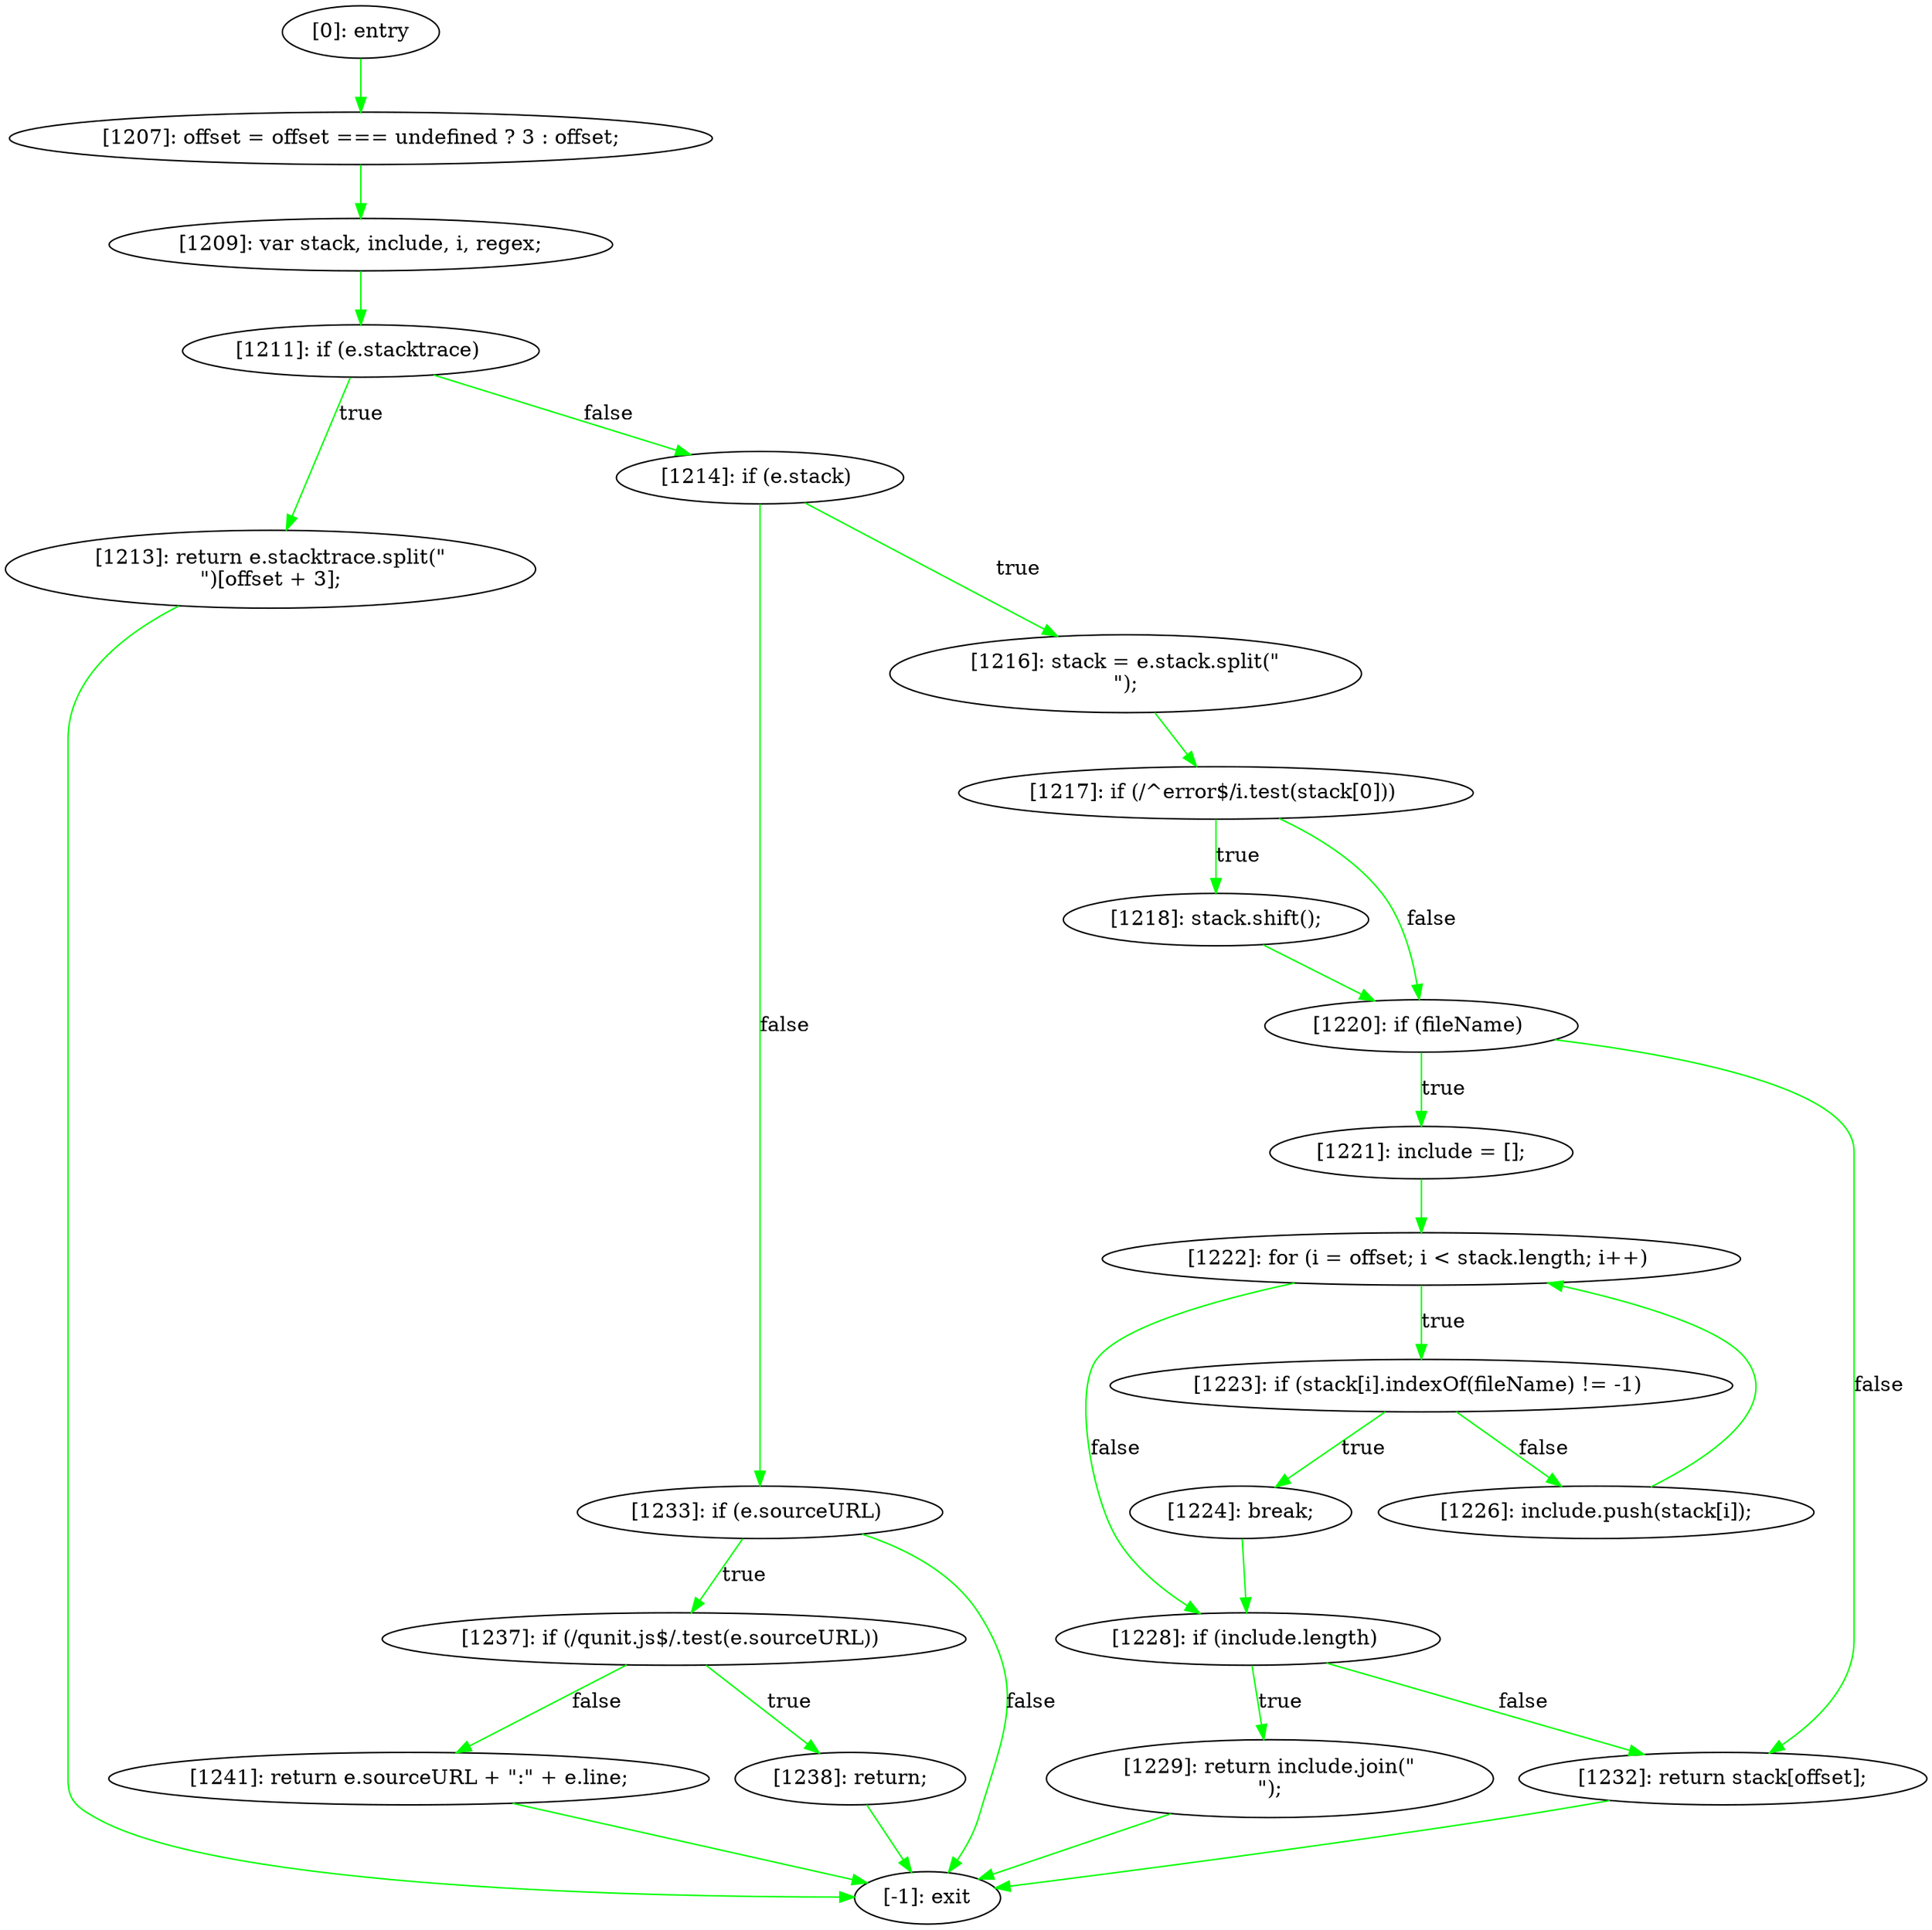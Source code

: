 digraph {
"0" [label="[1207]: offset = offset === undefined ? 3 : offset;\n"] 
"1" [label="[1233]: if (e.sourceURL) "] 
"2" [label="[1221]: include = [];\n"] 
"3" [label="[1218]: stack.shift();\n"] 
"4" [label="[1224]: break;\n"] 
"5" [label="[1209]: var stack, include, i, regex;\n"] 
"6" [label="[1213]: return e.stacktrace.split(\"\n\")[offset + 3];\n"] 
"7" [label="[1211]: if (e.stacktrace) "] 
"8" [label="[1220]: if (fileName) "] 
"9" [label="[1229]: return include.join(\"\n\");\n"] 
"10" [label="[1222]: for (i = offset; i < stack.length; i++) "] 
"11" [label="[1241]: return e.sourceURL + \":\" + e.line;\n"] 
"12" [label="[1228]: if (include.length) "] 
"13" [label="[1217]: if (/^error$/i.test(stack[0])) "] 
"14" [label="[1238]: return;\n"] 
"15" [label="[1237]: if (/qunit.js$/.test(e.sourceURL)) "] 
"16" [label="[1232]: return stack[offset];\n"] 
"17" [label="[1223]: if (stack[i].indexOf(fileName) != -1) "] 
"18" [label="[-1]: exit"] 
"19" [label="[1214]: if (e.stack) "] 
"20" [label="[0]: entry"] 
"21" [label="[1216]: stack = e.stack.split(\"\n\");\n"] 
"22" [label="[1226]: include.push(stack[i]);\n"] 
"0" -> "5" [label="" color="green"] 
"1" -> "15" [label="true" color="green"] 
"1" -> "18" [label="false" color="green"] 
"2" -> "10" [label="" color="green"] 
"3" -> "8" [label="" color="green"] 
"4" -> "12" [label="" color="green"] 
"5" -> "7" [label="" color="green"] 
"6" -> "18" [label="" color="green"] 
"7" -> "6" [label="true" color="green"] 
"7" -> "19" [label="false" color="green"] 
"8" -> "2" [label="true" color="green"] 
"8" -> "16" [label="false" color="green"] 
"9" -> "18" [label="" color="green"] 
"10" -> "12" [label="false" color="green"] 
"10" -> "17" [label="true" color="green"] 
"11" -> "18" [label="" color="green"] 
"12" -> "9" [label="true" color="green"] 
"12" -> "16" [label="false" color="green"] 
"13" -> "3" [label="true" color="green"] 
"13" -> "8" [label="false" color="green"] 
"14" -> "18" [label="" color="green"] 
"15" -> "14" [label="true" color="green"] 
"15" -> "11" [label="false" color="green"] 
"16" -> "18" [label="" color="green"] 
"17" -> "4" [label="true" color="green"] 
"17" -> "22" [label="false" color="green"] 
"19" -> "21" [label="true" color="green"] 
"19" -> "1" [label="false" color="green"] 
"20" -> "0" [label="" color="green"] 
"21" -> "13" [label="" color="green"] 
"22" -> "10" [label="" color="green"] 
}
